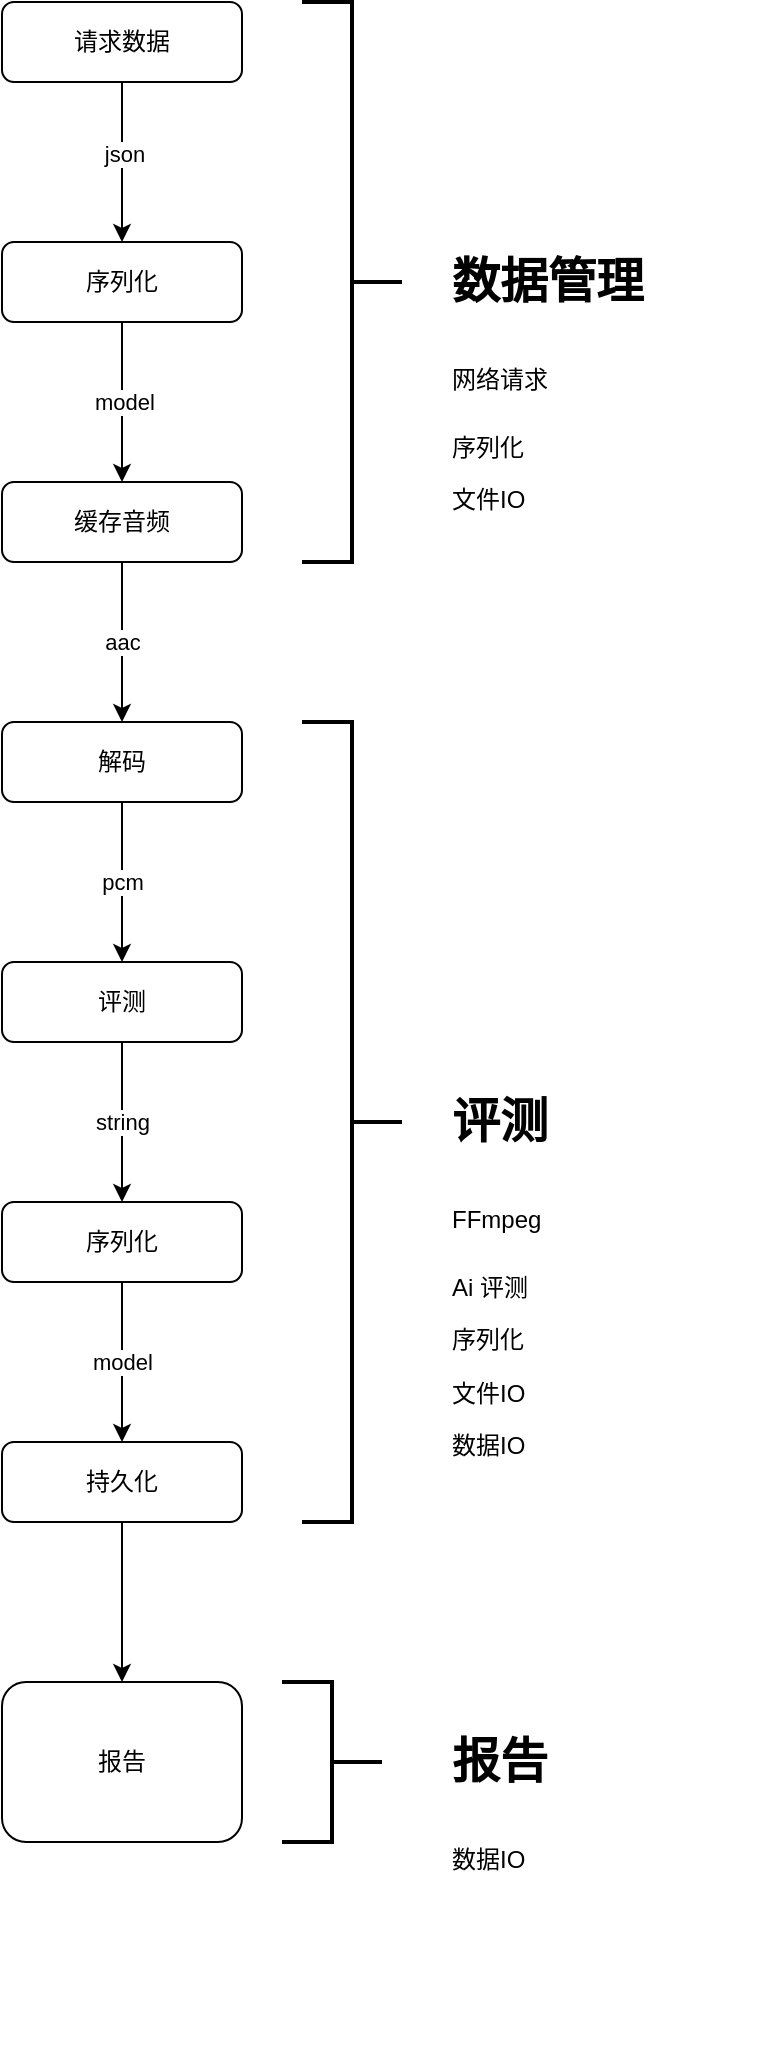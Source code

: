 <mxfile version="13.4.8" type="github" pages="2">
  <diagram id="C5RBs43oDa-KdzZeNtuy" name="回归测试">
    <mxGraphModel dx="1820" dy="1278" grid="1" gridSize="10" guides="1" tooltips="1" connect="1" arrows="1" fold="1" page="1" pageScale="1" pageWidth="827" pageHeight="1169" math="0" shadow="0">
      <root>
        <mxCell id="WIyWlLk6GJQsqaUBKTNV-0" />
        <mxCell id="WIyWlLk6GJQsqaUBKTNV-1" parent="WIyWlLk6GJQsqaUBKTNV-0" />
        <mxCell id="LfmuTeuPd3hzHejp0yc_-4" style="edgeStyle=orthogonalEdgeStyle;rounded=0;orthogonalLoop=1;jettySize=auto;html=1;exitX=0.5;exitY=1;exitDx=0;exitDy=0;entryX=0.5;entryY=0;entryDx=0;entryDy=0;" edge="1" parent="WIyWlLk6GJQsqaUBKTNV-1" source="WIyWlLk6GJQsqaUBKTNV-3" target="LfmuTeuPd3hzHejp0yc_-0">
          <mxGeometry relative="1" as="geometry" />
        </mxCell>
        <mxCell id="LfmuTeuPd3hzHejp0yc_-6" value="json" style="edgeLabel;html=1;align=center;verticalAlign=middle;resizable=0;points=[];" vertex="1" connectable="0" parent="LfmuTeuPd3hzHejp0yc_-4">
          <mxGeometry x="-0.1" y="1" relative="1" as="geometry">
            <mxPoint as="offset" />
          </mxGeometry>
        </mxCell>
        <mxCell id="WIyWlLk6GJQsqaUBKTNV-3" value="请求数据" style="rounded=1;whiteSpace=wrap;html=1;fontSize=12;glass=0;strokeWidth=1;shadow=0;" parent="WIyWlLk6GJQsqaUBKTNV-1" vertex="1">
          <mxGeometry x="320" y="80" width="120" height="40" as="geometry" />
        </mxCell>
        <mxCell id="LfmuTeuPd3hzHejp0yc_-7" value="model" style="edgeStyle=orthogonalEdgeStyle;rounded=0;orthogonalLoop=1;jettySize=auto;html=1;exitX=0.5;exitY=1;exitDx=0;exitDy=0;entryX=0.5;entryY=0;entryDx=0;entryDy=0;" edge="1" parent="WIyWlLk6GJQsqaUBKTNV-1" source="LfmuTeuPd3hzHejp0yc_-0">
          <mxGeometry relative="1" as="geometry">
            <mxPoint x="380" y="320" as="targetPoint" />
          </mxGeometry>
        </mxCell>
        <mxCell id="LfmuTeuPd3hzHejp0yc_-0" value="序列化" style="rounded=1;whiteSpace=wrap;html=1;fontSize=12;glass=0;strokeWidth=1;shadow=0;" vertex="1" parent="WIyWlLk6GJQsqaUBKTNV-1">
          <mxGeometry x="320" y="200" width="120" height="40" as="geometry" />
        </mxCell>
        <mxCell id="LfmuTeuPd3hzHejp0yc_-11" value="pcm" style="edgeStyle=orthogonalEdgeStyle;rounded=0;orthogonalLoop=1;jettySize=auto;html=1;" edge="1" parent="WIyWlLk6GJQsqaUBKTNV-1" source="LfmuTeuPd3hzHejp0yc_-3" target="LfmuTeuPd3hzHejp0yc_-10">
          <mxGeometry relative="1" as="geometry" />
        </mxCell>
        <mxCell id="LfmuTeuPd3hzHejp0yc_-3" value="解码" style="rounded=1;whiteSpace=wrap;html=1;fontSize=12;glass=0;strokeWidth=1;shadow=0;" vertex="1" parent="WIyWlLk6GJQsqaUBKTNV-1">
          <mxGeometry x="320" y="440" width="120" height="40" as="geometry" />
        </mxCell>
        <mxCell id="LfmuTeuPd3hzHejp0yc_-13" value="string" style="edgeStyle=orthogonalEdgeStyle;rounded=0;orthogonalLoop=1;jettySize=auto;html=1;" edge="1" parent="WIyWlLk6GJQsqaUBKTNV-1" source="LfmuTeuPd3hzHejp0yc_-10" target="LfmuTeuPd3hzHejp0yc_-12">
          <mxGeometry relative="1" as="geometry" />
        </mxCell>
        <mxCell id="LfmuTeuPd3hzHejp0yc_-10" value="评测" style="rounded=1;whiteSpace=wrap;html=1;fontSize=12;glass=0;strokeWidth=1;shadow=0;" vertex="1" parent="WIyWlLk6GJQsqaUBKTNV-1">
          <mxGeometry x="320" y="560" width="120" height="40" as="geometry" />
        </mxCell>
        <mxCell id="LfmuTeuPd3hzHejp0yc_-19" value="model" style="edgeStyle=orthogonalEdgeStyle;rounded=0;orthogonalLoop=1;jettySize=auto;html=1;" edge="1" parent="WIyWlLk6GJQsqaUBKTNV-1" source="LfmuTeuPd3hzHejp0yc_-12" target="LfmuTeuPd3hzHejp0yc_-18">
          <mxGeometry relative="1" as="geometry" />
        </mxCell>
        <mxCell id="LfmuTeuPd3hzHejp0yc_-12" value="序列化" style="rounded=1;whiteSpace=wrap;html=1;fontSize=12;glass=0;strokeWidth=1;shadow=0;" vertex="1" parent="WIyWlLk6GJQsqaUBKTNV-1">
          <mxGeometry x="320" y="680" width="120" height="40" as="geometry" />
        </mxCell>
        <mxCell id="LfmuTeuPd3hzHejp0yc_-17" value="aac" style="edgeStyle=orthogonalEdgeStyle;rounded=0;orthogonalLoop=1;jettySize=auto;html=1;" edge="1" parent="WIyWlLk6GJQsqaUBKTNV-1" source="LfmuTeuPd3hzHejp0yc_-16" target="LfmuTeuPd3hzHejp0yc_-3">
          <mxGeometry relative="1" as="geometry" />
        </mxCell>
        <mxCell id="LfmuTeuPd3hzHejp0yc_-16" value="缓存音频" style="rounded=1;whiteSpace=wrap;html=1;fontSize=12;glass=0;strokeWidth=1;shadow=0;" vertex="1" parent="WIyWlLk6GJQsqaUBKTNV-1">
          <mxGeometry x="320" y="320" width="120" height="40" as="geometry" />
        </mxCell>
        <mxCell id="LfmuTeuPd3hzHejp0yc_-21" value="" style="edgeStyle=orthogonalEdgeStyle;rounded=0;orthogonalLoop=1;jettySize=auto;html=1;" edge="1" parent="WIyWlLk6GJQsqaUBKTNV-1" source="LfmuTeuPd3hzHejp0yc_-18" target="LfmuTeuPd3hzHejp0yc_-20">
          <mxGeometry relative="1" as="geometry" />
        </mxCell>
        <mxCell id="LfmuTeuPd3hzHejp0yc_-18" value="持久化" style="rounded=1;whiteSpace=wrap;html=1;fontSize=12;glass=0;strokeWidth=1;shadow=0;" vertex="1" parent="WIyWlLk6GJQsqaUBKTNV-1">
          <mxGeometry x="320" y="800" width="120" height="40" as="geometry" />
        </mxCell>
        <mxCell id="LfmuTeuPd3hzHejp0yc_-20" value="报告" style="rounded=1;whiteSpace=wrap;html=1;fontSize=12;glass=0;strokeWidth=1;shadow=0;" vertex="1" parent="WIyWlLk6GJQsqaUBKTNV-1">
          <mxGeometry x="320" y="920" width="120" height="80" as="geometry" />
        </mxCell>
        <mxCell id="LfmuTeuPd3hzHejp0yc_-22" value="" style="strokeWidth=2;html=1;shape=mxgraph.flowchart.annotation_2;align=left;labelPosition=right;pointerEvents=1;verticalAlign=middle;rotation=-180;" vertex="1" parent="WIyWlLk6GJQsqaUBKTNV-1">
          <mxGeometry x="470" y="80" width="50" height="280" as="geometry" />
        </mxCell>
        <mxCell id="LfmuTeuPd3hzHejp0yc_-23" value="" style="strokeWidth=2;html=1;shape=mxgraph.flowchart.annotation_2;align=left;labelPosition=right;pointerEvents=1;direction=west;" vertex="1" parent="WIyWlLk6GJQsqaUBKTNV-1">
          <mxGeometry x="470" y="440" width="50" height="400" as="geometry" />
        </mxCell>
        <mxCell id="LfmuTeuPd3hzHejp0yc_-25" value="" style="strokeWidth=2;html=1;shape=mxgraph.flowchart.annotation_2;align=left;labelPosition=right;pointerEvents=1;direction=west;" vertex="1" parent="WIyWlLk6GJQsqaUBKTNV-1">
          <mxGeometry x="460" y="920" width="50" height="80" as="geometry" />
        </mxCell>
        <mxCell id="LfmuTeuPd3hzHejp0yc_-27" value="&lt;h1&gt;数据管理&lt;/h1&gt;&lt;h1&gt;&lt;span style=&quot;font-size: 12px ; font-weight: normal&quot;&gt;网络请求&lt;/span&gt;&lt;/h1&gt;&lt;p&gt;序列化&lt;br&gt;&lt;/p&gt;&lt;p&gt;文件IO&lt;/p&gt;&lt;p&gt;&lt;br&gt;&lt;/p&gt;" style="text;html=1;strokeColor=none;fillColor=none;spacing=5;spacingTop=-20;whiteSpace=wrap;overflow=hidden;rounded=0;align=left;" vertex="1" parent="WIyWlLk6GJQsqaUBKTNV-1">
          <mxGeometry x="540" y="200" width="160" height="150" as="geometry" />
        </mxCell>
        <mxCell id="LfmuTeuPd3hzHejp0yc_-28" value="&lt;h1&gt;评测&lt;/h1&gt;&lt;h1&gt;&lt;span style=&quot;font-size: 12px ; font-weight: normal&quot;&gt;FFmpeg&lt;/span&gt;&lt;br&gt;&lt;/h1&gt;&lt;p&gt;Ai 评测&lt;br&gt;&lt;/p&gt;&lt;p&gt;序列化&lt;/p&gt;&lt;p&gt;文件IO&lt;/p&gt;&lt;p&gt;数据IO&lt;/p&gt;&lt;p&gt;&lt;br&gt;&lt;/p&gt;&lt;p&gt;&lt;br&gt;&lt;/p&gt;" style="text;html=1;strokeColor=none;fillColor=none;spacing=5;spacingTop=-20;whiteSpace=wrap;overflow=hidden;rounded=0;align=left;" vertex="1" parent="WIyWlLk6GJQsqaUBKTNV-1">
          <mxGeometry x="540" y="620" width="160" height="210" as="geometry" />
        </mxCell>
        <mxCell id="LfmuTeuPd3hzHejp0yc_-29" value="&lt;h1&gt;报告&lt;/h1&gt;&lt;h1&gt;&lt;span style=&quot;font-size: 12px ; font-weight: normal&quot;&gt;数据IO&lt;/span&gt;&lt;br&gt;&lt;/h1&gt;&lt;p&gt;&lt;br&gt;&lt;/p&gt;&lt;p&gt;&lt;br&gt;&lt;/p&gt;" style="text;html=1;strokeColor=none;fillColor=none;spacing=5;spacingTop=-20;whiteSpace=wrap;overflow=hidden;rounded=0;align=left;" vertex="1" parent="WIyWlLk6GJQsqaUBKTNV-1">
          <mxGeometry x="540" y="940" width="160" height="170" as="geometry" />
        </mxCell>
      </root>
    </mxGraphModel>
  </diagram>
  <diagram id="shns69qSTl3ZmWyxPoLU" name="功能测试">
    <mxGraphModel dx="1186" dy="913" grid="1" gridSize="10" guides="1" tooltips="1" connect="1" arrows="1" fold="1" page="1" pageScale="1" pageWidth="827" pageHeight="1169" math="0" shadow="0">
      <root>
        <mxCell id="7JmiY0MNRi3MSoXasWoM-0" />
        <mxCell id="7JmiY0MNRi3MSoXasWoM-1" parent="7JmiY0MNRi3MSoXasWoM-0" />
        <mxCell id="hRBhtfsrO4u8W72SG4jY-0" style="edgeStyle=orthogonalEdgeStyle;rounded=0;orthogonalLoop=1;jettySize=auto;html=1;exitX=0.5;exitY=1;exitDx=0;exitDy=0;entryX=0.5;entryY=0;entryDx=0;entryDy=0;" edge="1" parent="7JmiY0MNRi3MSoXasWoM-1" source="hRBhtfsrO4u8W72SG4jY-2" target="hRBhtfsrO4u8W72SG4jY-4">
          <mxGeometry relative="1" as="geometry" />
        </mxCell>
        <mxCell id="hRBhtfsrO4u8W72SG4jY-2" value="录入/选择评测词" style="rounded=1;whiteSpace=wrap;html=1;fontSize=12;glass=0;strokeWidth=1;shadow=0;" vertex="1" parent="7JmiY0MNRi3MSoXasWoM-1">
          <mxGeometry x="320" y="80" width="120" height="40" as="geometry" />
        </mxCell>
        <mxCell id="hRBhtfsrO4u8W72SG4jY-3" value="" style="edgeStyle=orthogonalEdgeStyle;rounded=0;orthogonalLoop=1;jettySize=auto;html=1;exitX=0.5;exitY=1;exitDx=0;exitDy=0;entryX=0.5;entryY=0;entryDx=0;entryDy=0;" edge="1" parent="7JmiY0MNRi3MSoXasWoM-1" source="hRBhtfsrO4u8W72SG4jY-4">
          <mxGeometry relative="1" as="geometry">
            <mxPoint x="380" y="320" as="targetPoint" />
          </mxGeometry>
        </mxCell>
        <mxCell id="hRBhtfsrO4u8W72SG4jY-4" value="选择 Ai 能力" style="rounded=1;whiteSpace=wrap;html=1;fontSize=12;glass=0;strokeWidth=1;shadow=0;" vertex="1" parent="7JmiY0MNRi3MSoXasWoM-1">
          <mxGeometry x="320" y="200" width="120" height="40" as="geometry" />
        </mxCell>
        <mxCell id="hRBhtfsrO4u8W72SG4jY-5" value="pcm" style="edgeStyle=orthogonalEdgeStyle;rounded=0;orthogonalLoop=1;jettySize=auto;html=1;" edge="1" parent="7JmiY0MNRi3MSoXasWoM-1" source="hRBhtfsrO4u8W72SG4jY-6" target="hRBhtfsrO4u8W72SG4jY-8">
          <mxGeometry relative="1" as="geometry" />
        </mxCell>
        <mxCell id="hRBhtfsrO4u8W72SG4jY-6" value="麦克风" style="rounded=1;whiteSpace=wrap;html=1;fontSize=12;glass=0;strokeWidth=1;shadow=0;" vertex="1" parent="7JmiY0MNRi3MSoXasWoM-1">
          <mxGeometry x="320" y="440" width="120" height="40" as="geometry" />
        </mxCell>
        <mxCell id="hRBhtfsrO4u8W72SG4jY-7" value="string" style="edgeStyle=orthogonalEdgeStyle;rounded=0;orthogonalLoop=1;jettySize=auto;html=1;" edge="1" parent="7JmiY0MNRi3MSoXasWoM-1" source="hRBhtfsrO4u8W72SG4jY-8" target="hRBhtfsrO4u8W72SG4jY-10">
          <mxGeometry relative="1" as="geometry" />
        </mxCell>
        <mxCell id="hRBhtfsrO4u8W72SG4jY-8" value="评测" style="rounded=1;whiteSpace=wrap;html=1;fontSize=12;glass=0;strokeWidth=1;shadow=0;" vertex="1" parent="7JmiY0MNRi3MSoXasWoM-1">
          <mxGeometry x="320" y="560" width="120" height="40" as="geometry" />
        </mxCell>
        <mxCell id="hRBhtfsrO4u8W72SG4jY-9" value="model" style="edgeStyle=orthogonalEdgeStyle;rounded=0;orthogonalLoop=1;jettySize=auto;html=1;" edge="1" parent="7JmiY0MNRi3MSoXasWoM-1" source="hRBhtfsrO4u8W72SG4jY-10" target="hRBhtfsrO4u8W72SG4jY-14">
          <mxGeometry relative="1" as="geometry" />
        </mxCell>
        <mxCell id="hRBhtfsrO4u8W72SG4jY-10" value="序列化" style="rounded=1;whiteSpace=wrap;html=1;fontSize=12;glass=0;strokeWidth=1;shadow=0;" vertex="1" parent="7JmiY0MNRi3MSoXasWoM-1">
          <mxGeometry x="320" y="680" width="120" height="40" as="geometry" />
        </mxCell>
        <mxCell id="hRBhtfsrO4u8W72SG4jY-11" value="model" style="edgeStyle=orthogonalEdgeStyle;rounded=0;orthogonalLoop=1;jettySize=auto;html=1;" edge="1" parent="7JmiY0MNRi3MSoXasWoM-1" source="hRBhtfsrO4u8W72SG4jY-12" target="hRBhtfsrO4u8W72SG4jY-6">
          <mxGeometry relative="1" as="geometry" />
        </mxCell>
        <mxCell id="hRBhtfsrO4u8W72SG4jY-12" value="开始" style="rounded=1;whiteSpace=wrap;html=1;fontSize=12;glass=0;strokeWidth=1;shadow=0;" vertex="1" parent="7JmiY0MNRi3MSoXasWoM-1">
          <mxGeometry x="320" y="320" width="120" height="40" as="geometry" />
        </mxCell>
        <mxCell id="hRBhtfsrO4u8W72SG4jY-13" value="" style="edgeStyle=orthogonalEdgeStyle;rounded=0;orthogonalLoop=1;jettySize=auto;html=1;" edge="1" parent="7JmiY0MNRi3MSoXasWoM-1" source="hRBhtfsrO4u8W72SG4jY-14" target="hRBhtfsrO4u8W72SG4jY-15">
          <mxGeometry relative="1" as="geometry" />
        </mxCell>
        <mxCell id="hRBhtfsrO4u8W72SG4jY-14" value="持久化" style="rounded=1;whiteSpace=wrap;html=1;fontSize=12;glass=0;strokeWidth=1;shadow=0;" vertex="1" parent="7JmiY0MNRi3MSoXasWoM-1">
          <mxGeometry x="320" y="800" width="120" height="40" as="geometry" />
        </mxCell>
        <mxCell id="hRBhtfsrO4u8W72SG4jY-15" value="报告" style="rounded=1;whiteSpace=wrap;html=1;fontSize=12;glass=0;strokeWidth=1;shadow=0;" vertex="1" parent="7JmiY0MNRi3MSoXasWoM-1">
          <mxGeometry x="320" y="920" width="120" height="80" as="geometry" />
        </mxCell>
        <mxCell id="hRBhtfsrO4u8W72SG4jY-16" value="" style="strokeWidth=2;html=1;shape=mxgraph.flowchart.annotation_2;align=left;labelPosition=right;pointerEvents=1;verticalAlign=middle;rotation=-180;" vertex="1" parent="7JmiY0MNRi3MSoXasWoM-1">
          <mxGeometry x="470" y="80" width="50" height="280" as="geometry" />
        </mxCell>
        <mxCell id="hRBhtfsrO4u8W72SG4jY-17" value="" style="strokeWidth=2;html=1;shape=mxgraph.flowchart.annotation_2;align=left;labelPosition=right;pointerEvents=1;direction=west;" vertex="1" parent="7JmiY0MNRi3MSoXasWoM-1">
          <mxGeometry x="470" y="440" width="50" height="400" as="geometry" />
        </mxCell>
        <mxCell id="hRBhtfsrO4u8W72SG4jY-18" value="" style="strokeWidth=2;html=1;shape=mxgraph.flowchart.annotation_2;align=left;labelPosition=right;pointerEvents=1;direction=west;" vertex="1" parent="7JmiY0MNRi3MSoXasWoM-1">
          <mxGeometry x="460" y="920" width="50" height="80" as="geometry" />
        </mxCell>
        <mxCell id="hRBhtfsrO4u8W72SG4jY-19" value="&lt;h1&gt;数据管理&lt;/h1&gt;&lt;div&gt;UI&lt;/div&gt;&lt;p&gt;数据IO&lt;/p&gt;&lt;p&gt;序列化&lt;/p&gt;" style="text;html=1;strokeColor=none;fillColor=none;spacing=5;spacingTop=-20;whiteSpace=wrap;overflow=hidden;rounded=0;align=left;" vertex="1" parent="7JmiY0MNRi3MSoXasWoM-1">
          <mxGeometry x="540" y="200" width="160" height="150" as="geometry" />
        </mxCell>
        <mxCell id="hRBhtfsrO4u8W72SG4jY-20" value="&lt;h1&gt;评测&lt;/h1&gt;&lt;div&gt;音频采集&lt;/div&gt;&lt;p&gt;音频录制&lt;/p&gt;&lt;p&gt;Ai 评测&lt;br&gt;&lt;/p&gt;&lt;p&gt;序列化&lt;/p&gt;&lt;p&gt;文件IO&lt;/p&gt;&lt;p&gt;数据IO&lt;/p&gt;&lt;p&gt;&lt;br&gt;&lt;/p&gt;&lt;p&gt;&lt;br&gt;&lt;/p&gt;" style="text;html=1;strokeColor=none;fillColor=none;spacing=5;spacingTop=-20;whiteSpace=wrap;overflow=hidden;rounded=0;align=left;" vertex="1" parent="7JmiY0MNRi3MSoXasWoM-1">
          <mxGeometry x="540" y="620" width="160" height="210" as="geometry" />
        </mxCell>
        <mxCell id="hRBhtfsrO4u8W72SG4jY-21" value="&lt;h1&gt;报告&lt;/h1&gt;&lt;div&gt;数据IO&lt;/div&gt;&lt;p&gt;&lt;br&gt;&lt;/p&gt;&lt;p&gt;&lt;br&gt;&lt;/p&gt;" style="text;html=1;strokeColor=none;fillColor=none;spacing=5;spacingTop=-20;whiteSpace=wrap;overflow=hidden;rounded=0;align=left;" vertex="1" parent="7JmiY0MNRi3MSoXasWoM-1">
          <mxGeometry x="540" y="940" width="160" height="170" as="geometry" />
        </mxCell>
      </root>
    </mxGraphModel>
  </diagram>
</mxfile>
